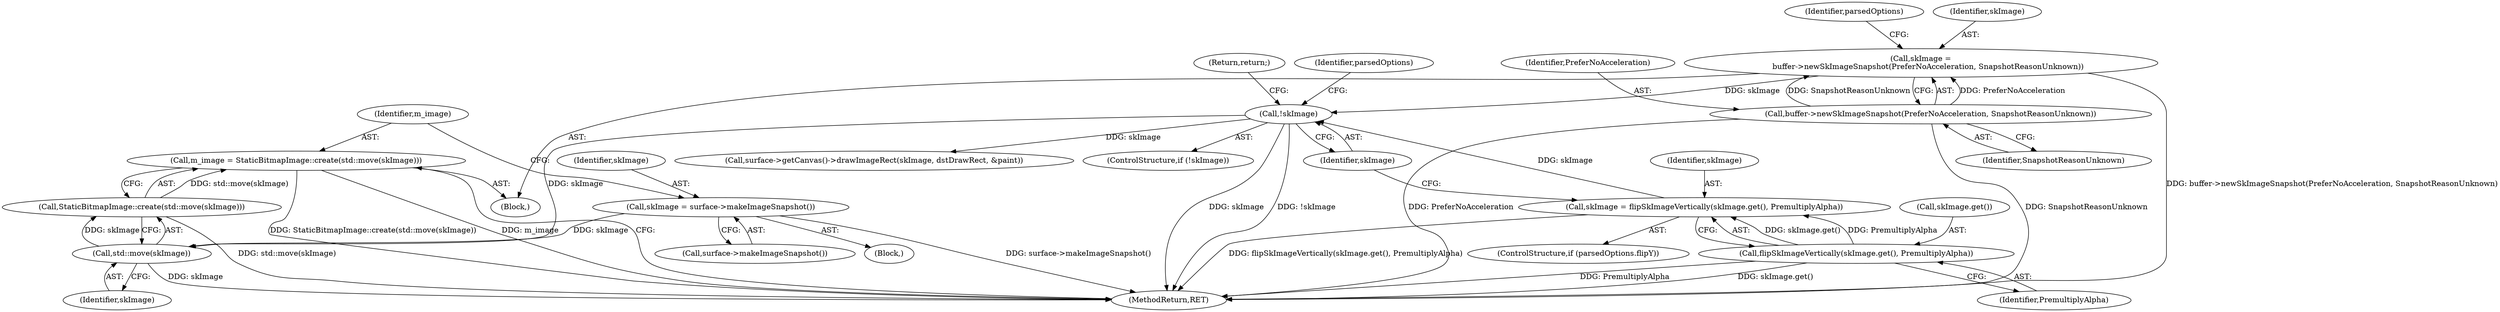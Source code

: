 digraph "0_Chrome_d59a4441697f6253e7dc3f7ae5caad6e5fd2c778@API" {
"1000589" [label="(Call,m_image = StaticBitmapImage::create(std::move(skImage)))"];
"1000591" [label="(Call,StaticBitmapImage::create(std::move(skImage)))"];
"1000592" [label="(Call,std::move(skImage))"];
"1000586" [label="(Call,skImage = surface->makeImageSnapshot())"];
"1000544" [label="(Call,!skImage)"];
"1000529" [label="(Call,skImage =\n      buffer->newSkImageSnapshot(PreferNoAcceleration, SnapshotReasonUnknown))"];
"1000531" [label="(Call,buffer->newSkImageSnapshot(PreferNoAcceleration, SnapshotReasonUnknown))"];
"1000538" [label="(Call,skImage = flipSkImageVertically(skImage.get(), PremultiplyAlpha))"];
"1000540" [label="(Call,flipSkImageVertically(skImage.get(), PremultiplyAlpha))"];
"1000586" [label="(Call,skImage = surface->makeImageSnapshot())"];
"1000589" [label="(Call,m_image = StaticBitmapImage::create(std::move(skImage)))"];
"1000590" [label="(Identifier,m_image)"];
"1000532" [label="(Identifier,PreferNoAcceleration)"];
"1000581" [label="(Call,surface->getCanvas()->drawImageRect(skImage, dstDrawRect, &paint))"];
"1000542" [label="(Identifier,PremultiplyAlpha)"];
"1000592" [label="(Call,std::move(skImage))"];
"1000541" [label="(Call,skImage.get())"];
"1000544" [label="(Call,!skImage)"];
"1000551" [label="(Block,)"];
"1000534" [label="(ControlStructure,if (parsedOptions.flipY))"];
"1000591" [label="(Call,StaticBitmapImage::create(std::move(skImage)))"];
"1000545" [label="(Identifier,skImage)"];
"1000536" [label="(Identifier,parsedOptions)"];
"1000546" [label="(Return,return;)"];
"1000538" [label="(Call,skImage = flipSkImageVertically(skImage.get(), PremultiplyAlpha))"];
"1000594" [label="(MethodReturn,RET)"];
"1000531" [label="(Call,buffer->newSkImageSnapshot(PreferNoAcceleration, SnapshotReasonUnknown))"];
"1000530" [label="(Identifier,skImage)"];
"1000543" [label="(ControlStructure,if (!skImage))"];
"1000587" [label="(Identifier,skImage)"];
"1000588" [label="(Call,surface->makeImageSnapshot())"];
"1000539" [label="(Identifier,skImage)"];
"1000549" [label="(Identifier,parsedOptions)"];
"1000104" [label="(Block,)"];
"1000533" [label="(Identifier,SnapshotReasonUnknown)"];
"1000593" [label="(Identifier,skImage)"];
"1000540" [label="(Call,flipSkImageVertically(skImage.get(), PremultiplyAlpha))"];
"1000529" [label="(Call,skImage =\n      buffer->newSkImageSnapshot(PreferNoAcceleration, SnapshotReasonUnknown))"];
"1000589" -> "1000104"  [label="AST: "];
"1000589" -> "1000591"  [label="CFG: "];
"1000590" -> "1000589"  [label="AST: "];
"1000591" -> "1000589"  [label="AST: "];
"1000594" -> "1000589"  [label="CFG: "];
"1000589" -> "1000594"  [label="DDG: m_image"];
"1000589" -> "1000594"  [label="DDG: StaticBitmapImage::create(std::move(skImage))"];
"1000591" -> "1000589"  [label="DDG: std::move(skImage)"];
"1000591" -> "1000592"  [label="CFG: "];
"1000592" -> "1000591"  [label="AST: "];
"1000591" -> "1000594"  [label="DDG: std::move(skImage)"];
"1000592" -> "1000591"  [label="DDG: skImage"];
"1000592" -> "1000593"  [label="CFG: "];
"1000593" -> "1000592"  [label="AST: "];
"1000592" -> "1000594"  [label="DDG: skImage"];
"1000586" -> "1000592"  [label="DDG: skImage"];
"1000544" -> "1000592"  [label="DDG: skImage"];
"1000586" -> "1000551"  [label="AST: "];
"1000586" -> "1000588"  [label="CFG: "];
"1000587" -> "1000586"  [label="AST: "];
"1000588" -> "1000586"  [label="AST: "];
"1000590" -> "1000586"  [label="CFG: "];
"1000586" -> "1000594"  [label="DDG: surface->makeImageSnapshot()"];
"1000544" -> "1000543"  [label="AST: "];
"1000544" -> "1000545"  [label="CFG: "];
"1000545" -> "1000544"  [label="AST: "];
"1000546" -> "1000544"  [label="CFG: "];
"1000549" -> "1000544"  [label="CFG: "];
"1000544" -> "1000594"  [label="DDG: skImage"];
"1000544" -> "1000594"  [label="DDG: !skImage"];
"1000529" -> "1000544"  [label="DDG: skImage"];
"1000538" -> "1000544"  [label="DDG: skImage"];
"1000544" -> "1000581"  [label="DDG: skImage"];
"1000529" -> "1000104"  [label="AST: "];
"1000529" -> "1000531"  [label="CFG: "];
"1000530" -> "1000529"  [label="AST: "];
"1000531" -> "1000529"  [label="AST: "];
"1000536" -> "1000529"  [label="CFG: "];
"1000529" -> "1000594"  [label="DDG: buffer->newSkImageSnapshot(PreferNoAcceleration, SnapshotReasonUnknown)"];
"1000531" -> "1000529"  [label="DDG: PreferNoAcceleration"];
"1000531" -> "1000529"  [label="DDG: SnapshotReasonUnknown"];
"1000531" -> "1000533"  [label="CFG: "];
"1000532" -> "1000531"  [label="AST: "];
"1000533" -> "1000531"  [label="AST: "];
"1000531" -> "1000594"  [label="DDG: SnapshotReasonUnknown"];
"1000531" -> "1000594"  [label="DDG: PreferNoAcceleration"];
"1000538" -> "1000534"  [label="AST: "];
"1000538" -> "1000540"  [label="CFG: "];
"1000539" -> "1000538"  [label="AST: "];
"1000540" -> "1000538"  [label="AST: "];
"1000545" -> "1000538"  [label="CFG: "];
"1000538" -> "1000594"  [label="DDG: flipSkImageVertically(skImage.get(), PremultiplyAlpha)"];
"1000540" -> "1000538"  [label="DDG: skImage.get()"];
"1000540" -> "1000538"  [label="DDG: PremultiplyAlpha"];
"1000540" -> "1000542"  [label="CFG: "];
"1000541" -> "1000540"  [label="AST: "];
"1000542" -> "1000540"  [label="AST: "];
"1000540" -> "1000594"  [label="DDG: PremultiplyAlpha"];
"1000540" -> "1000594"  [label="DDG: skImage.get()"];
}
